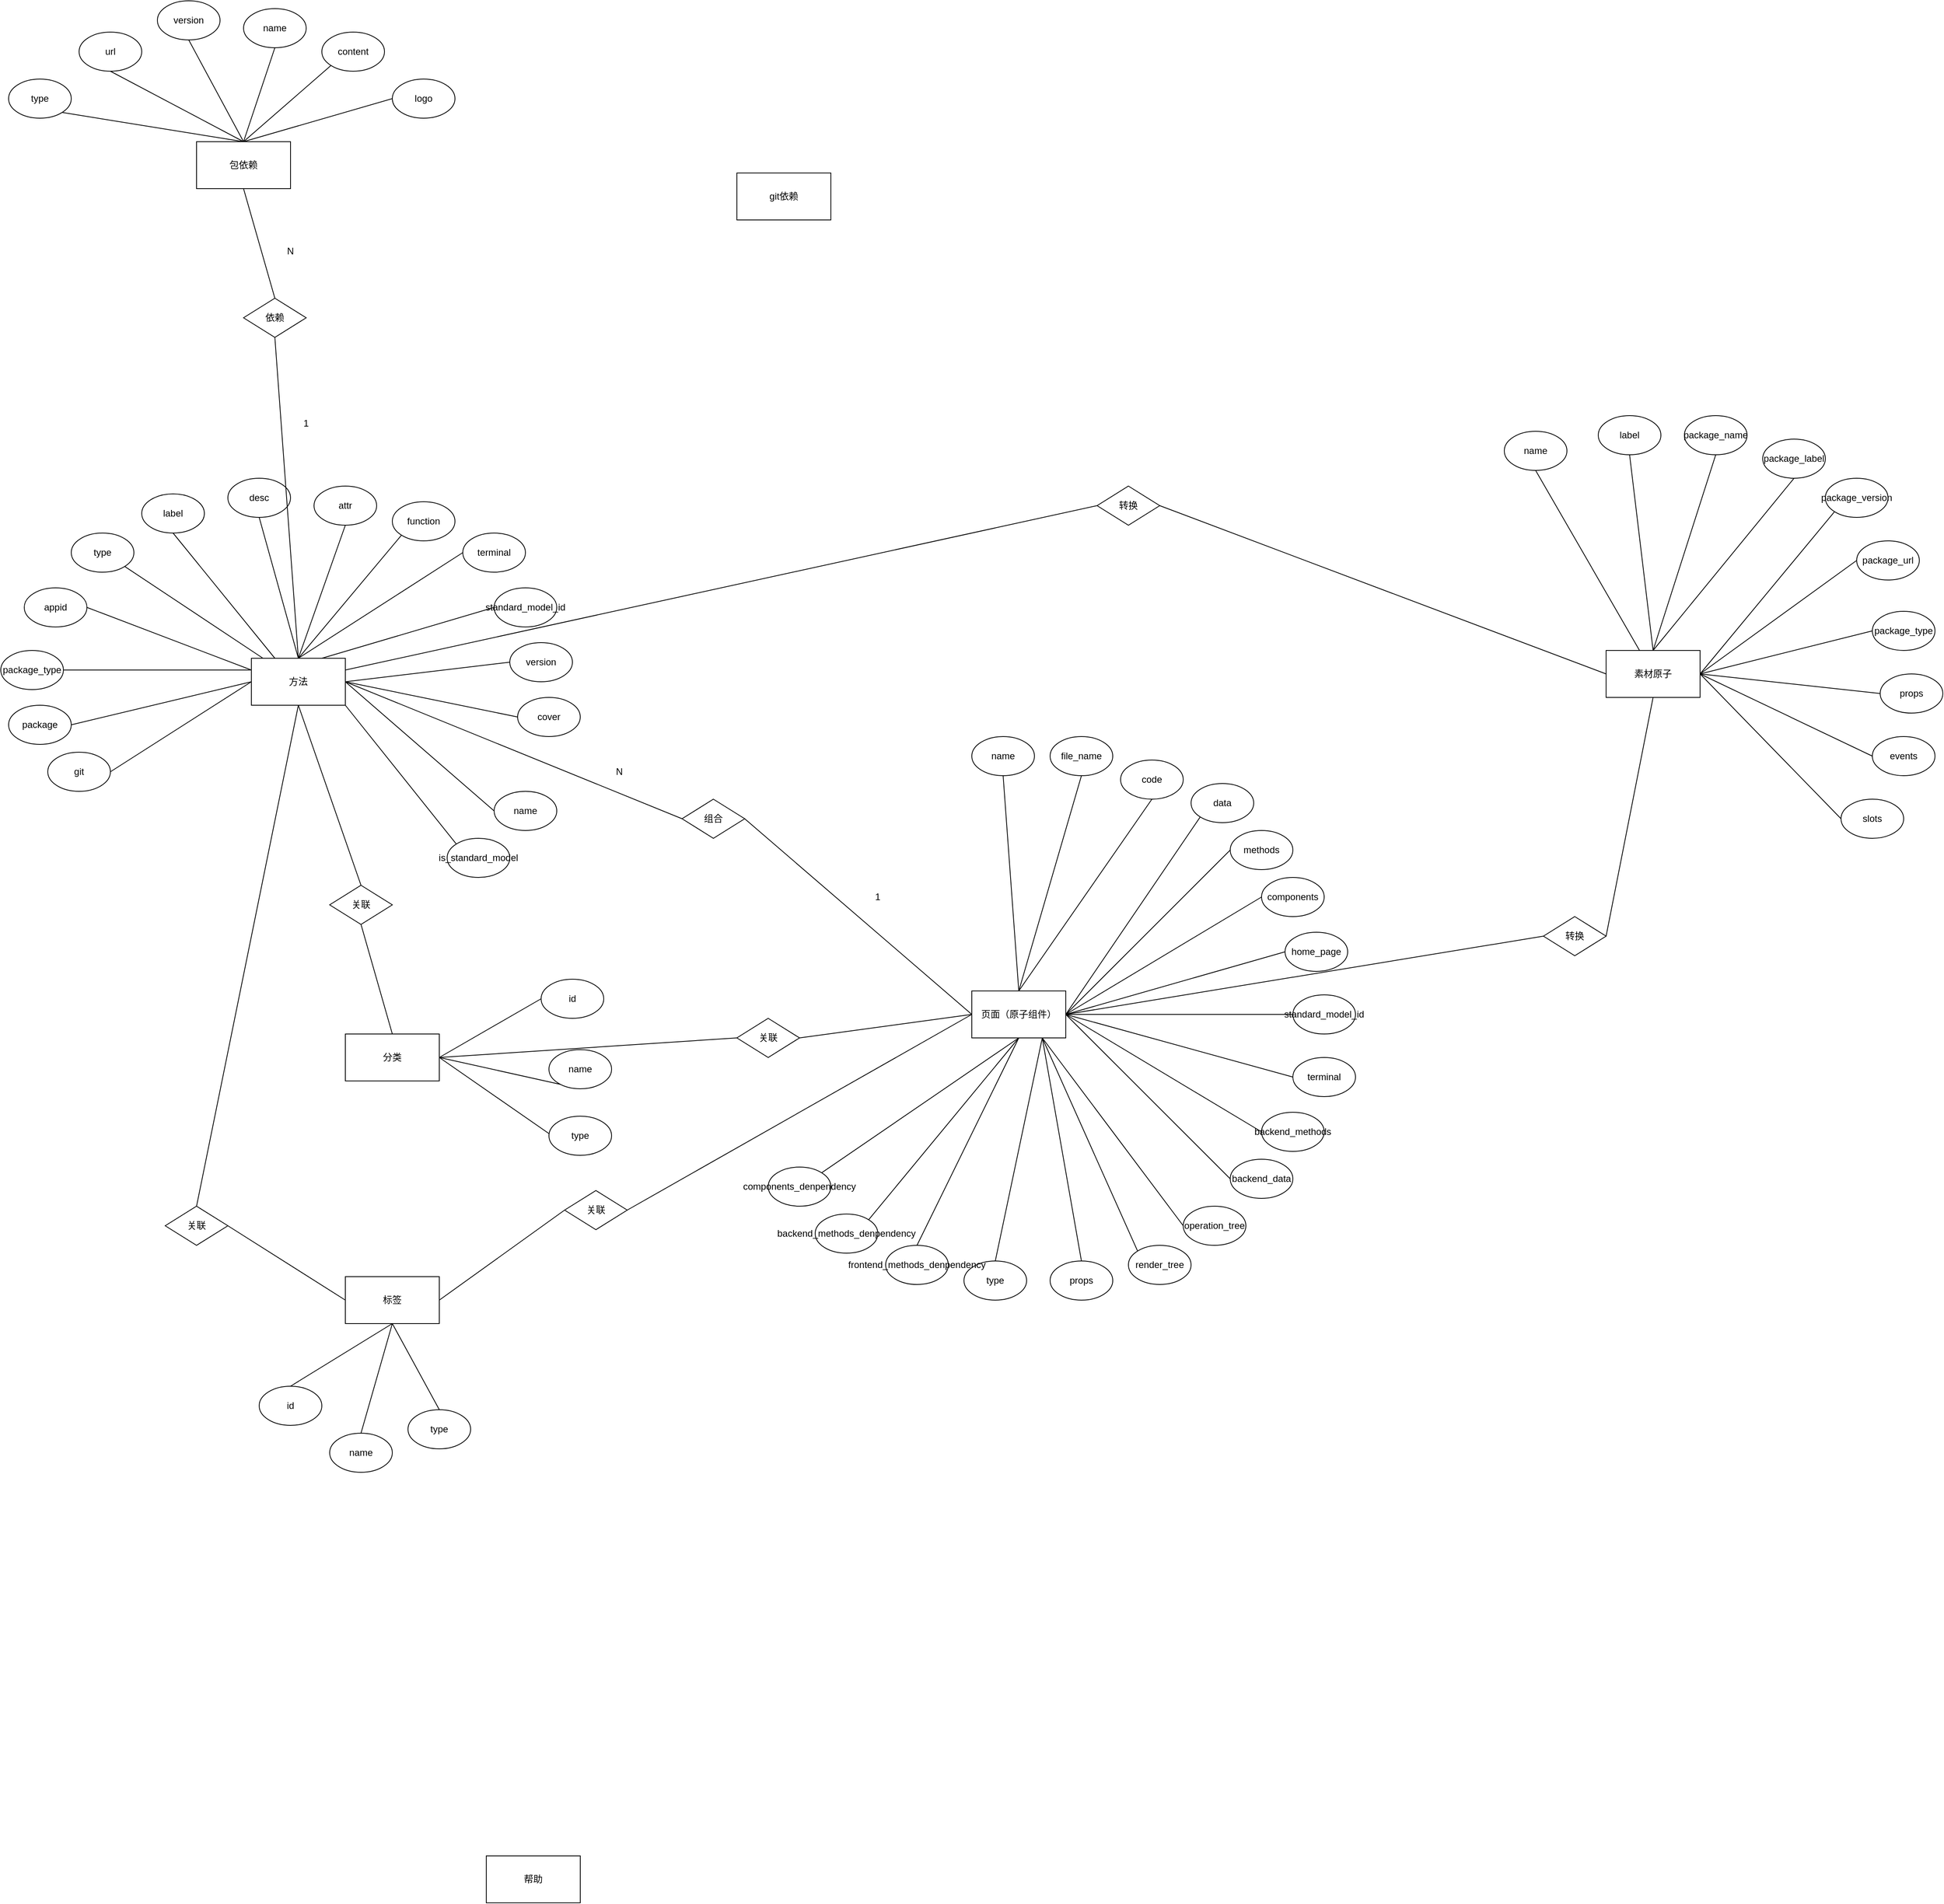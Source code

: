 <mxfile version="12.4.8" type="github">
  <diagram id="Mnyk6CvvXShX2uVMJqTE" name="第 1 页">
    <mxGraphModel dx="1553" dy="967" grid="1" gridSize="10" guides="1" tooltips="1" connect="1" arrows="1" fold="1" page="1" pageScale="1" pageWidth="3300" pageHeight="4681" math="0" shadow="0">
      <root>
        <mxCell id="0"/>
        <mxCell id="1" parent="0"/>
        <mxCell id="EX6ezobn9KPzWSMHNBtL-70" style="edgeStyle=none;rounded=0;orthogonalLoop=1;jettySize=auto;html=1;exitX=0.5;exitY=1;exitDx=0;exitDy=0;entryX=0.5;entryY=0;entryDx=0;entryDy=0;endArrow=none;endFill=0;" parent="1" source="EX6ezobn9KPzWSMHNBtL-2" target="EX6ezobn9KPzWSMHNBtL-46" edge="1">
          <mxGeometry relative="1" as="geometry"/>
        </mxCell>
        <mxCell id="EX6ezobn9KPzWSMHNBtL-103" style="edgeStyle=none;rounded=0;orthogonalLoop=1;jettySize=auto;html=1;exitX=1;exitY=0.5;exitDx=0;exitDy=0;entryX=0;entryY=0.5;entryDx=0;entryDy=0;endArrow=none;endFill=0;" parent="1" source="EX6ezobn9KPzWSMHNBtL-2" target="EX6ezobn9KPzWSMHNBtL-102" edge="1">
          <mxGeometry relative="1" as="geometry"/>
        </mxCell>
        <mxCell id="EX6ezobn9KPzWSMHNBtL-116" style="edgeStyle=none;rounded=0;orthogonalLoop=1;jettySize=auto;html=1;exitX=1;exitY=1;exitDx=0;exitDy=0;entryX=0;entryY=0;entryDx=0;entryDy=0;endArrow=none;endFill=0;" parent="1" source="EX6ezobn9KPzWSMHNBtL-2" target="EX6ezobn9KPzWSMHNBtL-115" edge="1">
          <mxGeometry relative="1" as="geometry"/>
        </mxCell>
        <mxCell id="EX6ezobn9KPzWSMHNBtL-2" value="方法" style="rounded=0;whiteSpace=wrap;html=1;" parent="1" vertex="1">
          <mxGeometry x="740" y="1270" width="120" height="60" as="geometry"/>
        </mxCell>
        <mxCell id="EX6ezobn9KPzWSMHNBtL-27" style="edgeStyle=none;rounded=0;orthogonalLoop=1;jettySize=auto;html=1;exitX=1;exitY=0.5;exitDx=0;exitDy=0;entryX=0;entryY=0.25;entryDx=0;entryDy=0;endArrow=none;endFill=0;" parent="1" source="EX6ezobn9KPzWSMHNBtL-3" target="EX6ezobn9KPzWSMHNBtL-2" edge="1">
          <mxGeometry relative="1" as="geometry"/>
        </mxCell>
        <mxCell id="EX6ezobn9KPzWSMHNBtL-3" value="appid" style="ellipse;whiteSpace=wrap;html=1;" parent="1" vertex="1">
          <mxGeometry x="450" y="1180" width="80" height="50" as="geometry"/>
        </mxCell>
        <mxCell id="EX6ezobn9KPzWSMHNBtL-20" style="rounded=0;orthogonalLoop=1;jettySize=auto;html=1;exitX=1;exitY=1;exitDx=0;exitDy=0;endArrow=none;endFill=0;" parent="1" source="EX6ezobn9KPzWSMHNBtL-4" target="EX6ezobn9KPzWSMHNBtL-2" edge="1">
          <mxGeometry relative="1" as="geometry"/>
        </mxCell>
        <mxCell id="EX6ezobn9KPzWSMHNBtL-4" value="type" style="ellipse;whiteSpace=wrap;html=1;" parent="1" vertex="1">
          <mxGeometry x="510" y="1110" width="80" height="50" as="geometry"/>
        </mxCell>
        <mxCell id="EX6ezobn9KPzWSMHNBtL-21" style="edgeStyle=none;rounded=0;orthogonalLoop=1;jettySize=auto;html=1;exitX=0.5;exitY=1;exitDx=0;exitDy=0;entryX=0.25;entryY=0;entryDx=0;entryDy=0;endArrow=none;endFill=0;" parent="1" source="EX6ezobn9KPzWSMHNBtL-5" target="EX6ezobn9KPzWSMHNBtL-2" edge="1">
          <mxGeometry relative="1" as="geometry"/>
        </mxCell>
        <mxCell id="EX6ezobn9KPzWSMHNBtL-5" value="label" style="ellipse;whiteSpace=wrap;html=1;" parent="1" vertex="1">
          <mxGeometry x="600" y="1060" width="80" height="50" as="geometry"/>
        </mxCell>
        <mxCell id="EX6ezobn9KPzWSMHNBtL-22" style="edgeStyle=none;rounded=0;orthogonalLoop=1;jettySize=auto;html=1;exitX=0.5;exitY=1;exitDx=0;exitDy=0;entryX=0.5;entryY=0;entryDx=0;entryDy=0;endArrow=none;endFill=0;" parent="1" source="EX6ezobn9KPzWSMHNBtL-9" target="EX6ezobn9KPzWSMHNBtL-2" edge="1">
          <mxGeometry relative="1" as="geometry"/>
        </mxCell>
        <mxCell id="EX6ezobn9KPzWSMHNBtL-9" value="desc" style="ellipse;whiteSpace=wrap;html=1;" parent="1" vertex="1">
          <mxGeometry x="710" y="1040" width="80" height="50" as="geometry"/>
        </mxCell>
        <mxCell id="EX6ezobn9KPzWSMHNBtL-23" style="edgeStyle=none;rounded=0;orthogonalLoop=1;jettySize=auto;html=1;exitX=0.5;exitY=1;exitDx=0;exitDy=0;entryX=0.5;entryY=0;entryDx=0;entryDy=0;endArrow=none;endFill=0;" parent="1" source="EX6ezobn9KPzWSMHNBtL-10" target="EX6ezobn9KPzWSMHNBtL-2" edge="1">
          <mxGeometry relative="1" as="geometry"/>
        </mxCell>
        <mxCell id="EX6ezobn9KPzWSMHNBtL-10" value="attr" style="ellipse;whiteSpace=wrap;html=1;" parent="1" vertex="1">
          <mxGeometry x="820" y="1050" width="80" height="50" as="geometry"/>
        </mxCell>
        <mxCell id="EX6ezobn9KPzWSMHNBtL-24" style="edgeStyle=none;rounded=0;orthogonalLoop=1;jettySize=auto;html=1;exitX=0;exitY=1;exitDx=0;exitDy=0;entryX=0.5;entryY=0;entryDx=0;entryDy=0;endArrow=none;endFill=0;" parent="1" source="EX6ezobn9KPzWSMHNBtL-12" target="EX6ezobn9KPzWSMHNBtL-2" edge="1">
          <mxGeometry relative="1" as="geometry"/>
        </mxCell>
        <mxCell id="EX6ezobn9KPzWSMHNBtL-12" value="function" style="ellipse;whiteSpace=wrap;html=1;" parent="1" vertex="1">
          <mxGeometry x="920" y="1070" width="80" height="50" as="geometry"/>
        </mxCell>
        <mxCell id="EX6ezobn9KPzWSMHNBtL-25" style="edgeStyle=none;rounded=0;orthogonalLoop=1;jettySize=auto;html=1;exitX=0;exitY=0.5;exitDx=0;exitDy=0;entryX=0.5;entryY=0;entryDx=0;entryDy=0;endArrow=none;endFill=0;" parent="1" source="EX6ezobn9KPzWSMHNBtL-14" target="EX6ezobn9KPzWSMHNBtL-2" edge="1">
          <mxGeometry relative="1" as="geometry"/>
        </mxCell>
        <mxCell id="EX6ezobn9KPzWSMHNBtL-14" value="terminal" style="ellipse;whiteSpace=wrap;html=1;" parent="1" vertex="1">
          <mxGeometry x="1010" y="1110" width="80" height="50" as="geometry"/>
        </mxCell>
        <mxCell id="EX6ezobn9KPzWSMHNBtL-26" style="edgeStyle=none;rounded=0;orthogonalLoop=1;jettySize=auto;html=1;exitX=0;exitY=0.5;exitDx=0;exitDy=0;entryX=0.75;entryY=0;entryDx=0;entryDy=0;endArrow=none;endFill=0;" parent="1" source="EX6ezobn9KPzWSMHNBtL-15" target="EX6ezobn9KPzWSMHNBtL-2" edge="1">
          <mxGeometry relative="1" as="geometry"/>
        </mxCell>
        <mxCell id="EX6ezobn9KPzWSMHNBtL-15" value="&lt;div&gt;standard_model_id&lt;/div&gt;" style="ellipse;whiteSpace=wrap;html=1;" parent="1" vertex="1">
          <mxGeometry x="1050" y="1180" width="80" height="50" as="geometry"/>
        </mxCell>
        <mxCell id="EX6ezobn9KPzWSMHNBtL-28" style="edgeStyle=none;rounded=0;orthogonalLoop=1;jettySize=auto;html=1;exitX=1;exitY=0.5;exitDx=0;exitDy=0;entryX=0;entryY=0.25;entryDx=0;entryDy=0;endArrow=none;endFill=0;" parent="1" source="EX6ezobn9KPzWSMHNBtL-16" target="EX6ezobn9KPzWSMHNBtL-2" edge="1">
          <mxGeometry relative="1" as="geometry"/>
        </mxCell>
        <mxCell id="EX6ezobn9KPzWSMHNBtL-16" value="package_type" style="ellipse;whiteSpace=wrap;html=1;" parent="1" vertex="1">
          <mxGeometry x="420" y="1260" width="80" height="50" as="geometry"/>
        </mxCell>
        <mxCell id="EX6ezobn9KPzWSMHNBtL-29" style="edgeStyle=none;rounded=0;orthogonalLoop=1;jettySize=auto;html=1;exitX=1;exitY=0.5;exitDx=0;exitDy=0;entryX=0;entryY=0.5;entryDx=0;entryDy=0;endArrow=none;endFill=0;" parent="1" source="EX6ezobn9KPzWSMHNBtL-17" target="EX6ezobn9KPzWSMHNBtL-2" edge="1">
          <mxGeometry relative="1" as="geometry"/>
        </mxCell>
        <mxCell id="EX6ezobn9KPzWSMHNBtL-17" value="package" style="ellipse;whiteSpace=wrap;html=1;" parent="1" vertex="1">
          <mxGeometry x="430" y="1330" width="80" height="50" as="geometry"/>
        </mxCell>
        <mxCell id="EX6ezobn9KPzWSMHNBtL-30" style="edgeStyle=none;rounded=0;orthogonalLoop=1;jettySize=auto;html=1;exitX=1;exitY=0.5;exitDx=0;exitDy=0;entryX=0;entryY=0.5;entryDx=0;entryDy=0;endArrow=none;endFill=0;" parent="1" source="EX6ezobn9KPzWSMHNBtL-18" target="EX6ezobn9KPzWSMHNBtL-2" edge="1">
          <mxGeometry relative="1" as="geometry"/>
        </mxCell>
        <mxCell id="EX6ezobn9KPzWSMHNBtL-18" value="git" style="ellipse;whiteSpace=wrap;html=1;" parent="1" vertex="1">
          <mxGeometry x="480" y="1390" width="80" height="50" as="geometry"/>
        </mxCell>
        <mxCell id="EX6ezobn9KPzWSMHNBtL-36" style="edgeStyle=none;rounded=0;orthogonalLoop=1;jettySize=auto;html=1;exitX=0;exitY=0.5;exitDx=0;exitDy=0;entryX=1;entryY=0.5;entryDx=0;entryDy=0;endArrow=none;endFill=0;" parent="1" source="EX6ezobn9KPzWSMHNBtL-32" target="EX6ezobn9KPzWSMHNBtL-2" edge="1">
          <mxGeometry relative="1" as="geometry"/>
        </mxCell>
        <mxCell id="EX6ezobn9KPzWSMHNBtL-32" value="&lt;div&gt;version&lt;/div&gt;" style="ellipse;whiteSpace=wrap;html=1;" parent="1" vertex="1">
          <mxGeometry x="1070" y="1250" width="80" height="50" as="geometry"/>
        </mxCell>
        <mxCell id="EX6ezobn9KPzWSMHNBtL-37" style="edgeStyle=none;rounded=0;orthogonalLoop=1;jettySize=auto;html=1;exitX=0;exitY=0.5;exitDx=0;exitDy=0;entryX=1;entryY=0.5;entryDx=0;entryDy=0;endArrow=none;endFill=0;" parent="1" source="EX6ezobn9KPzWSMHNBtL-33" target="EX6ezobn9KPzWSMHNBtL-2" edge="1">
          <mxGeometry relative="1" as="geometry"/>
        </mxCell>
        <mxCell id="EX6ezobn9KPzWSMHNBtL-33" value="&lt;div&gt;cover&lt;/div&gt;" style="ellipse;whiteSpace=wrap;html=1;" parent="1" vertex="1">
          <mxGeometry x="1080" y="1320" width="80" height="50" as="geometry"/>
        </mxCell>
        <mxCell id="EX6ezobn9KPzWSMHNBtL-38" style="edgeStyle=none;rounded=0;orthogonalLoop=1;jettySize=auto;html=1;exitX=0;exitY=0.5;exitDx=0;exitDy=0;entryX=1;entryY=0.5;entryDx=0;entryDy=0;endArrow=none;endFill=0;" parent="1" source="EX6ezobn9KPzWSMHNBtL-35" target="EX6ezobn9KPzWSMHNBtL-2" edge="1">
          <mxGeometry relative="1" as="geometry"/>
        </mxCell>
        <mxCell id="EX6ezobn9KPzWSMHNBtL-35" value="&lt;div&gt;name&lt;/div&gt;" style="ellipse;whiteSpace=wrap;html=1;" parent="1" vertex="1">
          <mxGeometry x="1050" y="1440" width="80" height="50" as="geometry"/>
        </mxCell>
        <mxCell id="EX6ezobn9KPzWSMHNBtL-39" value="分类" style="rounded=0;whiteSpace=wrap;html=1;" parent="1" vertex="1">
          <mxGeometry x="860" y="1750" width="120" height="60" as="geometry"/>
        </mxCell>
        <mxCell id="EX6ezobn9KPzWSMHNBtL-40" value="标签" style="rounded=0;whiteSpace=wrap;html=1;" parent="1" vertex="1">
          <mxGeometry x="860" y="2060" width="120" height="60" as="geometry"/>
        </mxCell>
        <mxCell id="EX6ezobn9KPzWSMHNBtL-43" style="edgeStyle=none;rounded=0;orthogonalLoop=1;jettySize=auto;html=1;exitX=0.5;exitY=1;exitDx=0;exitDy=0;entryX=1;entryY=0.5;entryDx=0;entryDy=0;endArrow=none;endFill=0;" parent="1" source="EX6ezobn9KPzWSMHNBtL-41" target="EX6ezobn9KPzWSMHNBtL-39" edge="1">
          <mxGeometry relative="1" as="geometry"/>
        </mxCell>
        <mxCell id="EX6ezobn9KPzWSMHNBtL-41" value="&lt;div&gt;name&lt;/div&gt;" style="ellipse;whiteSpace=wrap;html=1;" parent="1" vertex="1">
          <mxGeometry x="1120" y="1770" width="80" height="50" as="geometry"/>
        </mxCell>
        <mxCell id="EX6ezobn9KPzWSMHNBtL-45" style="edgeStyle=none;rounded=0;orthogonalLoop=1;jettySize=auto;html=1;exitX=0;exitY=0.5;exitDx=0;exitDy=0;entryX=1;entryY=0.5;entryDx=0;entryDy=0;endArrow=none;endFill=0;" parent="1" source="EX6ezobn9KPzWSMHNBtL-44" target="EX6ezobn9KPzWSMHNBtL-39" edge="1">
          <mxGeometry relative="1" as="geometry"/>
        </mxCell>
        <mxCell id="EX6ezobn9KPzWSMHNBtL-44" value="&lt;div&gt;id&lt;/div&gt;" style="ellipse;whiteSpace=wrap;html=1;" parent="1" vertex="1">
          <mxGeometry x="1110" y="1680" width="80" height="50" as="geometry"/>
        </mxCell>
        <mxCell id="EX6ezobn9KPzWSMHNBtL-71" style="edgeStyle=none;rounded=0;orthogonalLoop=1;jettySize=auto;html=1;exitX=0.5;exitY=1;exitDx=0;exitDy=0;entryX=0.5;entryY=0;entryDx=0;entryDy=0;endArrow=none;endFill=0;" parent="1" source="EX6ezobn9KPzWSMHNBtL-46" target="EX6ezobn9KPzWSMHNBtL-39" edge="1">
          <mxGeometry relative="1" as="geometry"/>
        </mxCell>
        <mxCell id="EX6ezobn9KPzWSMHNBtL-46" value="关联" style="rhombus;whiteSpace=wrap;html=1;" parent="1" vertex="1">
          <mxGeometry x="840" y="1560" width="80" height="50" as="geometry"/>
        </mxCell>
        <mxCell id="EX6ezobn9KPzWSMHNBtL-52" style="edgeStyle=none;rounded=0;orthogonalLoop=1;jettySize=auto;html=1;exitX=0.5;exitY=0;exitDx=0;exitDy=0;entryX=0.5;entryY=1;entryDx=0;entryDy=0;endArrow=none;endFill=0;" parent="1" source="EX6ezobn9KPzWSMHNBtL-49" target="EX6ezobn9KPzWSMHNBtL-40" edge="1">
          <mxGeometry relative="1" as="geometry"/>
        </mxCell>
        <mxCell id="EX6ezobn9KPzWSMHNBtL-49" value="&lt;div&gt;name&lt;/div&gt;" style="ellipse;whiteSpace=wrap;html=1;" parent="1" vertex="1">
          <mxGeometry x="840" y="2260" width="80" height="50" as="geometry"/>
        </mxCell>
        <mxCell id="EX6ezobn9KPzWSMHNBtL-51" style="edgeStyle=none;rounded=0;orthogonalLoop=1;jettySize=auto;html=1;exitX=0.5;exitY=0;exitDx=0;exitDy=0;entryX=0.5;entryY=1;entryDx=0;entryDy=0;endArrow=none;endFill=0;" parent="1" source="EX6ezobn9KPzWSMHNBtL-50" target="EX6ezobn9KPzWSMHNBtL-40" edge="1">
          <mxGeometry relative="1" as="geometry"/>
        </mxCell>
        <mxCell id="EX6ezobn9KPzWSMHNBtL-50" value="&lt;div&gt;id&lt;/div&gt;" style="ellipse;whiteSpace=wrap;html=1;" parent="1" vertex="1">
          <mxGeometry x="750" y="2200" width="80" height="50" as="geometry"/>
        </mxCell>
        <mxCell id="EX6ezobn9KPzWSMHNBtL-58" value="关联" style="rhombus;whiteSpace=wrap;html=1;" parent="1" vertex="1">
          <mxGeometry x="630" y="1970" width="80" height="50" as="geometry"/>
        </mxCell>
        <mxCell id="EX6ezobn9KPzWSMHNBtL-62" style="edgeStyle=none;rounded=0;orthogonalLoop=1;jettySize=auto;html=1;exitX=0.5;exitY=1;exitDx=0;exitDy=0;entryX=0.5;entryY=0;entryDx=0;entryDy=0;endArrow=none;endFill=0;" parent="1" source="EX6ezobn9KPzWSMHNBtL-2" target="EX6ezobn9KPzWSMHNBtL-58" edge="1">
          <mxGeometry relative="1" as="geometry">
            <mxPoint x="860" y="1300" as="sourcePoint"/>
            <mxPoint x="520" y="1640.0" as="targetPoint"/>
          </mxGeometry>
        </mxCell>
        <mxCell id="EX6ezobn9KPzWSMHNBtL-64" style="edgeStyle=none;rounded=0;orthogonalLoop=1;jettySize=auto;html=1;exitX=1;exitY=0.5;exitDx=0;exitDy=0;entryX=0;entryY=0.5;entryDx=0;entryDy=0;endArrow=none;endFill=0;" parent="1" source="EX6ezobn9KPzWSMHNBtL-58" target="EX6ezobn9KPzWSMHNBtL-40" edge="1">
          <mxGeometry relative="1" as="geometry">
            <mxPoint x="710" y="1995" as="sourcePoint"/>
            <mxPoint x="750" y="2040" as="targetPoint"/>
          </mxGeometry>
        </mxCell>
        <mxCell id="EX6ezobn9KPzWSMHNBtL-66" style="edgeStyle=none;rounded=0;orthogonalLoop=1;jettySize=auto;html=1;exitX=0.5;exitY=1;exitDx=0;exitDy=0;entryX=1;entryY=0.5;entryDx=0;entryDy=0;endArrow=none;endFill=0;" parent="1" source="EX6ezobn9KPzWSMHNBtL-65" target="EX6ezobn9KPzWSMHNBtL-39" edge="1">
          <mxGeometry relative="1" as="geometry"/>
        </mxCell>
        <mxCell id="EX6ezobn9KPzWSMHNBtL-65" value="&lt;div&gt;type&lt;/div&gt;" style="ellipse;whiteSpace=wrap;html=1;" parent="1" vertex="1">
          <mxGeometry x="1120" y="1855" width="80" height="50" as="geometry"/>
        </mxCell>
        <mxCell id="EX6ezobn9KPzWSMHNBtL-68" style="edgeStyle=none;rounded=0;orthogonalLoop=1;jettySize=auto;html=1;exitX=0.5;exitY=0;exitDx=0;exitDy=0;entryX=0.5;entryY=1;entryDx=0;entryDy=0;endArrow=none;endFill=0;" parent="1" source="EX6ezobn9KPzWSMHNBtL-67" target="EX6ezobn9KPzWSMHNBtL-40" edge="1">
          <mxGeometry relative="1" as="geometry"/>
        </mxCell>
        <mxCell id="EX6ezobn9KPzWSMHNBtL-67" value="&lt;div&gt;type&lt;/div&gt;" style="ellipse;whiteSpace=wrap;html=1;" parent="1" vertex="1">
          <mxGeometry x="940" y="2230" width="80" height="50" as="geometry"/>
        </mxCell>
        <mxCell id="EX6ezobn9KPzWSMHNBtL-112" style="edgeStyle=none;rounded=0;orthogonalLoop=1;jettySize=auto;html=1;exitX=0.5;exitY=1;exitDx=0;exitDy=0;entryX=0.5;entryY=0;entryDx=0;entryDy=0;endArrow=none;endFill=0;" parent="1" source="EX6ezobn9KPzWSMHNBtL-69" target="EX6ezobn9KPzWSMHNBtL-109" edge="1">
          <mxGeometry relative="1" as="geometry"/>
        </mxCell>
        <mxCell id="EX6ezobn9KPzWSMHNBtL-69" value="页面（原子组件）" style="rounded=0;whiteSpace=wrap;html=1;" parent="1" vertex="1">
          <mxGeometry x="1660" y="1695" width="120" height="60" as="geometry"/>
        </mxCell>
        <mxCell id="EX6ezobn9KPzWSMHNBtL-101" style="edgeStyle=none;rounded=0;orthogonalLoop=1;jettySize=auto;html=1;exitX=0.5;exitY=0;exitDx=0;exitDy=0;entryX=0.75;entryY=1;entryDx=0;entryDy=0;endArrow=none;endFill=0;" parent="1" source="EX6ezobn9KPzWSMHNBtL-72" target="EX6ezobn9KPzWSMHNBtL-69" edge="1">
          <mxGeometry relative="1" as="geometry"/>
        </mxCell>
        <mxCell id="EX6ezobn9KPzWSMHNBtL-72" value="type" style="ellipse;whiteSpace=wrap;html=1;" parent="1" vertex="1">
          <mxGeometry x="1650" y="2040" width="80" height="50" as="geometry"/>
        </mxCell>
        <mxCell id="EX6ezobn9KPzWSMHNBtL-87" style="edgeStyle=none;rounded=0;orthogonalLoop=1;jettySize=auto;html=1;exitX=0.5;exitY=1;exitDx=0;exitDy=0;entryX=0.5;entryY=0;entryDx=0;entryDy=0;endArrow=none;endFill=0;" parent="1" source="EX6ezobn9KPzWSMHNBtL-73" target="EX6ezobn9KPzWSMHNBtL-69" edge="1">
          <mxGeometry relative="1" as="geometry"/>
        </mxCell>
        <mxCell id="EX6ezobn9KPzWSMHNBtL-73" value="name" style="ellipse;whiteSpace=wrap;html=1;" parent="1" vertex="1">
          <mxGeometry x="1660" y="1370" width="80" height="50" as="geometry"/>
        </mxCell>
        <mxCell id="EX6ezobn9KPzWSMHNBtL-88" style="edgeStyle=none;rounded=0;orthogonalLoop=1;jettySize=auto;html=1;exitX=0.5;exitY=1;exitDx=0;exitDy=0;entryX=0.5;entryY=0;entryDx=0;entryDy=0;endArrow=none;endFill=0;" parent="1" source="EX6ezobn9KPzWSMHNBtL-74" target="EX6ezobn9KPzWSMHNBtL-69" edge="1">
          <mxGeometry relative="1" as="geometry"/>
        </mxCell>
        <mxCell id="EX6ezobn9KPzWSMHNBtL-74" value="file_name" style="ellipse;whiteSpace=wrap;html=1;" parent="1" vertex="1">
          <mxGeometry x="1760" y="1370" width="80" height="50" as="geometry"/>
        </mxCell>
        <mxCell id="EX6ezobn9KPzWSMHNBtL-89" style="edgeStyle=none;rounded=0;orthogonalLoop=1;jettySize=auto;html=1;exitX=0.5;exitY=1;exitDx=0;exitDy=0;entryX=0.5;entryY=0;entryDx=0;entryDy=0;endArrow=none;endFill=0;" parent="1" source="EX6ezobn9KPzWSMHNBtL-75" target="EX6ezobn9KPzWSMHNBtL-69" edge="1">
          <mxGeometry relative="1" as="geometry"/>
        </mxCell>
        <mxCell id="EX6ezobn9KPzWSMHNBtL-75" value="code" style="ellipse;whiteSpace=wrap;html=1;" parent="1" vertex="1">
          <mxGeometry x="1850" y="1400" width="80" height="50" as="geometry"/>
        </mxCell>
        <mxCell id="EX6ezobn9KPzWSMHNBtL-90" style="edgeStyle=none;rounded=0;orthogonalLoop=1;jettySize=auto;html=1;exitX=0;exitY=1;exitDx=0;exitDy=0;entryX=1;entryY=0.5;entryDx=0;entryDy=0;endArrow=none;endFill=0;" parent="1" source="EX6ezobn9KPzWSMHNBtL-76" target="EX6ezobn9KPzWSMHNBtL-69" edge="1">
          <mxGeometry relative="1" as="geometry"/>
        </mxCell>
        <mxCell id="EX6ezobn9KPzWSMHNBtL-76" value="data" style="ellipse;whiteSpace=wrap;html=1;" parent="1" vertex="1">
          <mxGeometry x="1940" y="1430" width="80" height="50" as="geometry"/>
        </mxCell>
        <mxCell id="EX6ezobn9KPzWSMHNBtL-91" style="edgeStyle=none;rounded=0;orthogonalLoop=1;jettySize=auto;html=1;exitX=0;exitY=0.5;exitDx=0;exitDy=0;entryX=1;entryY=0.5;entryDx=0;entryDy=0;endArrow=none;endFill=0;" parent="1" source="EX6ezobn9KPzWSMHNBtL-77" target="EX6ezobn9KPzWSMHNBtL-69" edge="1">
          <mxGeometry relative="1" as="geometry"/>
        </mxCell>
        <mxCell id="EX6ezobn9KPzWSMHNBtL-77" value="methods" style="ellipse;whiteSpace=wrap;html=1;" parent="1" vertex="1">
          <mxGeometry x="1990" y="1490" width="80" height="50" as="geometry"/>
        </mxCell>
        <mxCell id="EX6ezobn9KPzWSMHNBtL-92" style="edgeStyle=none;rounded=0;orthogonalLoop=1;jettySize=auto;html=1;exitX=0;exitY=0.5;exitDx=0;exitDy=0;entryX=1;entryY=0.5;entryDx=0;entryDy=0;endArrow=none;endFill=0;" parent="1" source="EX6ezobn9KPzWSMHNBtL-78" target="EX6ezobn9KPzWSMHNBtL-69" edge="1">
          <mxGeometry relative="1" as="geometry"/>
        </mxCell>
        <mxCell id="EX6ezobn9KPzWSMHNBtL-78" value="components" style="ellipse;whiteSpace=wrap;html=1;" parent="1" vertex="1">
          <mxGeometry x="2030" y="1550" width="80" height="50" as="geometry"/>
        </mxCell>
        <mxCell id="EX6ezobn9KPzWSMHNBtL-93" style="edgeStyle=none;rounded=0;orthogonalLoop=1;jettySize=auto;html=1;exitX=0;exitY=0.5;exitDx=0;exitDy=0;entryX=1;entryY=0.5;entryDx=0;entryDy=0;endArrow=none;endFill=0;" parent="1" source="EX6ezobn9KPzWSMHNBtL-79" target="EX6ezobn9KPzWSMHNBtL-69" edge="1">
          <mxGeometry relative="1" as="geometry"/>
        </mxCell>
        <mxCell id="EX6ezobn9KPzWSMHNBtL-79" value="home_page" style="ellipse;whiteSpace=wrap;html=1;" parent="1" vertex="1">
          <mxGeometry x="2060" y="1620" width="80" height="50" as="geometry"/>
        </mxCell>
        <mxCell id="EX6ezobn9KPzWSMHNBtL-94" style="edgeStyle=none;rounded=0;orthogonalLoop=1;jettySize=auto;html=1;exitX=0;exitY=0.5;exitDx=0;exitDy=0;entryX=1;entryY=0.5;entryDx=0;entryDy=0;endArrow=none;endFill=0;" parent="1" source="EX6ezobn9KPzWSMHNBtL-80" target="EX6ezobn9KPzWSMHNBtL-69" edge="1">
          <mxGeometry relative="1" as="geometry"/>
        </mxCell>
        <mxCell id="EX6ezobn9KPzWSMHNBtL-80" value="standard_model_id" style="ellipse;whiteSpace=wrap;html=1;" parent="1" vertex="1">
          <mxGeometry x="2070" y="1700" width="80" height="50" as="geometry"/>
        </mxCell>
        <mxCell id="EX6ezobn9KPzWSMHNBtL-95" style="edgeStyle=none;rounded=0;orthogonalLoop=1;jettySize=auto;html=1;exitX=0;exitY=0.5;exitDx=0;exitDy=0;entryX=1;entryY=0.5;entryDx=0;entryDy=0;endArrow=none;endFill=0;" parent="1" source="EX6ezobn9KPzWSMHNBtL-81" target="EX6ezobn9KPzWSMHNBtL-69" edge="1">
          <mxGeometry relative="1" as="geometry"/>
        </mxCell>
        <mxCell id="EX6ezobn9KPzWSMHNBtL-81" value="terminal" style="ellipse;whiteSpace=wrap;html=1;" parent="1" vertex="1">
          <mxGeometry x="2070" y="1780" width="80" height="50" as="geometry"/>
        </mxCell>
        <mxCell id="EX6ezobn9KPzWSMHNBtL-96" style="edgeStyle=none;rounded=0;orthogonalLoop=1;jettySize=auto;html=1;exitX=0;exitY=0.5;exitDx=0;exitDy=0;entryX=1;entryY=0.5;entryDx=0;entryDy=0;endArrow=none;endFill=0;" parent="1" source="EX6ezobn9KPzWSMHNBtL-82" target="EX6ezobn9KPzWSMHNBtL-69" edge="1">
          <mxGeometry relative="1" as="geometry"/>
        </mxCell>
        <mxCell id="EX6ezobn9KPzWSMHNBtL-82" value="backend_methods" style="ellipse;whiteSpace=wrap;html=1;" parent="1" vertex="1">
          <mxGeometry x="2030" y="1850" width="80" height="50" as="geometry"/>
        </mxCell>
        <mxCell id="EX6ezobn9KPzWSMHNBtL-97" style="edgeStyle=none;rounded=0;orthogonalLoop=1;jettySize=auto;html=1;exitX=0;exitY=0.5;exitDx=0;exitDy=0;entryX=1;entryY=0.5;entryDx=0;entryDy=0;endArrow=none;endFill=0;" parent="1" source="EX6ezobn9KPzWSMHNBtL-83" target="EX6ezobn9KPzWSMHNBtL-69" edge="1">
          <mxGeometry relative="1" as="geometry"/>
        </mxCell>
        <mxCell id="EX6ezobn9KPzWSMHNBtL-83" value="backend_data" style="ellipse;whiteSpace=wrap;html=1;" parent="1" vertex="1">
          <mxGeometry x="1990" y="1910" width="80" height="50" as="geometry"/>
        </mxCell>
        <mxCell id="EX6ezobn9KPzWSMHNBtL-98" style="edgeStyle=none;rounded=0;orthogonalLoop=1;jettySize=auto;html=1;exitX=0;exitY=0.5;exitDx=0;exitDy=0;entryX=0.75;entryY=1;entryDx=0;entryDy=0;endArrow=none;endFill=0;" parent="1" source="EX6ezobn9KPzWSMHNBtL-84" target="EX6ezobn9KPzWSMHNBtL-69" edge="1">
          <mxGeometry relative="1" as="geometry"/>
        </mxCell>
        <mxCell id="EX6ezobn9KPzWSMHNBtL-84" value="operation_tree" style="ellipse;whiteSpace=wrap;html=1;" parent="1" vertex="1">
          <mxGeometry x="1930" y="1970" width="80" height="50" as="geometry"/>
        </mxCell>
        <mxCell id="EX6ezobn9KPzWSMHNBtL-99" style="edgeStyle=none;rounded=0;orthogonalLoop=1;jettySize=auto;html=1;exitX=0;exitY=0;exitDx=0;exitDy=0;entryX=0.75;entryY=1;entryDx=0;entryDy=0;endArrow=none;endFill=0;" parent="1" source="EX6ezobn9KPzWSMHNBtL-85" target="EX6ezobn9KPzWSMHNBtL-69" edge="1">
          <mxGeometry relative="1" as="geometry"/>
        </mxCell>
        <mxCell id="EX6ezobn9KPzWSMHNBtL-85" value="render_tree" style="ellipse;whiteSpace=wrap;html=1;" parent="1" vertex="1">
          <mxGeometry x="1860" y="2020" width="80" height="50" as="geometry"/>
        </mxCell>
        <mxCell id="EX6ezobn9KPzWSMHNBtL-100" style="edgeStyle=none;rounded=0;orthogonalLoop=1;jettySize=auto;html=1;exitX=0.5;exitY=0;exitDx=0;exitDy=0;entryX=0.75;entryY=1;entryDx=0;entryDy=0;endArrow=none;endFill=0;" parent="1" source="EX6ezobn9KPzWSMHNBtL-86" target="EX6ezobn9KPzWSMHNBtL-69" edge="1">
          <mxGeometry relative="1" as="geometry"/>
        </mxCell>
        <mxCell id="EX6ezobn9KPzWSMHNBtL-86" value="props" style="ellipse;whiteSpace=wrap;html=1;" parent="1" vertex="1">
          <mxGeometry x="1760" y="2040" width="80" height="50" as="geometry"/>
        </mxCell>
        <mxCell id="EX6ezobn9KPzWSMHNBtL-104" style="edgeStyle=none;rounded=0;orthogonalLoop=1;jettySize=auto;html=1;exitX=1;exitY=0.5;exitDx=0;exitDy=0;entryX=0;entryY=0.5;entryDx=0;entryDy=0;endArrow=none;endFill=0;" parent="1" source="EX6ezobn9KPzWSMHNBtL-102" target="EX6ezobn9KPzWSMHNBtL-69" edge="1">
          <mxGeometry relative="1" as="geometry"/>
        </mxCell>
        <mxCell id="EX6ezobn9KPzWSMHNBtL-102" value="组合" style="rhombus;whiteSpace=wrap;html=1;" parent="1" vertex="1">
          <mxGeometry x="1290" y="1450" width="80" height="50" as="geometry"/>
        </mxCell>
        <mxCell id="EX6ezobn9KPzWSMHNBtL-107" value="N" style="text;html=1;strokeColor=none;fillColor=none;align=center;verticalAlign=middle;whiteSpace=wrap;rounded=0;" parent="1" vertex="1">
          <mxGeometry x="1190" y="1405" width="40" height="20" as="geometry"/>
        </mxCell>
        <mxCell id="EX6ezobn9KPzWSMHNBtL-108" value="1" style="text;html=1;strokeColor=none;fillColor=none;align=center;verticalAlign=middle;whiteSpace=wrap;rounded=0;" parent="1" vertex="1">
          <mxGeometry x="1520" y="1565" width="40" height="20" as="geometry"/>
        </mxCell>
        <mxCell id="EX6ezobn9KPzWSMHNBtL-109" value="frontend_methods_denpendency" style="ellipse;whiteSpace=wrap;html=1;" parent="1" vertex="1">
          <mxGeometry x="1550" y="2020" width="80" height="50" as="geometry"/>
        </mxCell>
        <mxCell id="EX6ezobn9KPzWSMHNBtL-113" style="edgeStyle=none;rounded=0;orthogonalLoop=1;jettySize=auto;html=1;exitX=1;exitY=0;exitDx=0;exitDy=0;entryX=0.5;entryY=1;entryDx=0;entryDy=0;endArrow=none;endFill=0;" parent="1" source="EX6ezobn9KPzWSMHNBtL-110" target="EX6ezobn9KPzWSMHNBtL-69" edge="1">
          <mxGeometry relative="1" as="geometry"/>
        </mxCell>
        <mxCell id="EX6ezobn9KPzWSMHNBtL-110" value="backend_methods_denpendency" style="ellipse;whiteSpace=wrap;html=1;" parent="1" vertex="1">
          <mxGeometry x="1460" y="1980" width="80" height="50" as="geometry"/>
        </mxCell>
        <mxCell id="EX6ezobn9KPzWSMHNBtL-114" style="edgeStyle=none;rounded=0;orthogonalLoop=1;jettySize=auto;html=1;exitX=1;exitY=0;exitDx=0;exitDy=0;entryX=0.5;entryY=1;entryDx=0;entryDy=0;endArrow=none;endFill=0;" parent="1" source="EX6ezobn9KPzWSMHNBtL-111" target="EX6ezobn9KPzWSMHNBtL-69" edge="1">
          <mxGeometry relative="1" as="geometry"/>
        </mxCell>
        <mxCell id="EX6ezobn9KPzWSMHNBtL-111" value="components_denpendency" style="ellipse;whiteSpace=wrap;html=1;" parent="1" vertex="1">
          <mxGeometry x="1400" y="1920" width="80" height="50" as="geometry"/>
        </mxCell>
        <mxCell id="EX6ezobn9KPzWSMHNBtL-115" value="&lt;div&gt;is_standard_model&lt;/div&gt;" style="ellipse;whiteSpace=wrap;html=1;" parent="1" vertex="1">
          <mxGeometry x="990" y="1500" width="80" height="50" as="geometry"/>
        </mxCell>
        <mxCell id="50TqOAOnD7bYrucgqCiw-23" style="edgeStyle=none;rounded=0;orthogonalLoop=1;jettySize=auto;html=1;exitX=0;exitY=0.5;exitDx=0;exitDy=0;entryX=1;entryY=0.5;entryDx=0;entryDy=0;endArrow=none;endFill=0;" edge="1" parent="1" source="50TqOAOnD7bYrucgqCiw-1" target="50TqOAOnD7bYrucgqCiw-22">
          <mxGeometry relative="1" as="geometry"/>
        </mxCell>
        <mxCell id="50TqOAOnD7bYrucgqCiw-26" style="edgeStyle=none;rounded=0;orthogonalLoop=1;jettySize=auto;html=1;exitX=0.5;exitY=1;exitDx=0;exitDy=0;entryX=1;entryY=0.5;entryDx=0;entryDy=0;endArrow=none;endFill=0;" edge="1" parent="1" source="50TqOAOnD7bYrucgqCiw-1" target="50TqOAOnD7bYrucgqCiw-25">
          <mxGeometry relative="1" as="geometry"/>
        </mxCell>
        <mxCell id="50TqOAOnD7bYrucgqCiw-1" value="素材原子" style="rounded=0;whiteSpace=wrap;html=1;" vertex="1" parent="1">
          <mxGeometry x="2470" y="1260" width="120" height="60" as="geometry"/>
        </mxCell>
        <mxCell id="50TqOAOnD7bYrucgqCiw-12" style="rounded=0;orthogonalLoop=1;jettySize=auto;html=1;exitX=0.5;exitY=1;exitDx=0;exitDy=0;endArrow=none;endFill=0;" edge="1" parent="1" source="50TqOAOnD7bYrucgqCiw-2" target="50TqOAOnD7bYrucgqCiw-1">
          <mxGeometry relative="1" as="geometry"/>
        </mxCell>
        <mxCell id="50TqOAOnD7bYrucgqCiw-2" value="name" style="ellipse;whiteSpace=wrap;html=1;" vertex="1" parent="1">
          <mxGeometry x="2340" y="980" width="80" height="50" as="geometry"/>
        </mxCell>
        <mxCell id="50TqOAOnD7bYrucgqCiw-13" style="edgeStyle=none;rounded=0;orthogonalLoop=1;jettySize=auto;html=1;exitX=0.5;exitY=1;exitDx=0;exitDy=0;entryX=0.5;entryY=0;entryDx=0;entryDy=0;endArrow=none;endFill=0;" edge="1" parent="1" source="50TqOAOnD7bYrucgqCiw-3" target="50TqOAOnD7bYrucgqCiw-1">
          <mxGeometry relative="1" as="geometry"/>
        </mxCell>
        <mxCell id="50TqOAOnD7bYrucgqCiw-3" value="label" style="ellipse;whiteSpace=wrap;html=1;" vertex="1" parent="1">
          <mxGeometry x="2460" y="960" width="80" height="50" as="geometry"/>
        </mxCell>
        <mxCell id="50TqOAOnD7bYrucgqCiw-14" style="edgeStyle=none;rounded=0;orthogonalLoop=1;jettySize=auto;html=1;exitX=0.5;exitY=1;exitDx=0;exitDy=0;entryX=0.5;entryY=0;entryDx=0;entryDy=0;endArrow=none;endFill=0;" edge="1" parent="1" source="50TqOAOnD7bYrucgqCiw-4" target="50TqOAOnD7bYrucgqCiw-1">
          <mxGeometry relative="1" as="geometry"/>
        </mxCell>
        <mxCell id="50TqOAOnD7bYrucgqCiw-4" value="package_name" style="ellipse;whiteSpace=wrap;html=1;" vertex="1" parent="1">
          <mxGeometry x="2570" y="960" width="80" height="50" as="geometry"/>
        </mxCell>
        <mxCell id="50TqOAOnD7bYrucgqCiw-15" style="edgeStyle=none;rounded=0;orthogonalLoop=1;jettySize=auto;html=1;exitX=0.5;exitY=1;exitDx=0;exitDy=0;entryX=0.5;entryY=0;entryDx=0;entryDy=0;endArrow=none;endFill=0;" edge="1" parent="1" source="50TqOAOnD7bYrucgqCiw-5" target="50TqOAOnD7bYrucgqCiw-1">
          <mxGeometry relative="1" as="geometry"/>
        </mxCell>
        <mxCell id="50TqOAOnD7bYrucgqCiw-5" value="package_label" style="ellipse;whiteSpace=wrap;html=1;" vertex="1" parent="1">
          <mxGeometry x="2670" y="990" width="80" height="50" as="geometry"/>
        </mxCell>
        <mxCell id="50TqOAOnD7bYrucgqCiw-16" style="edgeStyle=none;rounded=0;orthogonalLoop=1;jettySize=auto;html=1;exitX=0;exitY=1;exitDx=0;exitDy=0;entryX=1;entryY=0.5;entryDx=0;entryDy=0;endArrow=none;endFill=0;" edge="1" parent="1" source="50TqOAOnD7bYrucgqCiw-6" target="50TqOAOnD7bYrucgqCiw-1">
          <mxGeometry relative="1" as="geometry"/>
        </mxCell>
        <mxCell id="50TqOAOnD7bYrucgqCiw-6" value="package_version" style="ellipse;whiteSpace=wrap;html=1;" vertex="1" parent="1">
          <mxGeometry x="2750" y="1040" width="80" height="50" as="geometry"/>
        </mxCell>
        <mxCell id="50TqOAOnD7bYrucgqCiw-17" style="edgeStyle=none;rounded=0;orthogonalLoop=1;jettySize=auto;html=1;exitX=0;exitY=0.5;exitDx=0;exitDy=0;entryX=1;entryY=0.5;entryDx=0;entryDy=0;endArrow=none;endFill=0;" edge="1" parent="1" source="50TqOAOnD7bYrucgqCiw-7" target="50TqOAOnD7bYrucgqCiw-1">
          <mxGeometry relative="1" as="geometry"/>
        </mxCell>
        <mxCell id="50TqOAOnD7bYrucgqCiw-7" value="package_url" style="ellipse;whiteSpace=wrap;html=1;" vertex="1" parent="1">
          <mxGeometry x="2790" y="1120" width="80" height="50" as="geometry"/>
        </mxCell>
        <mxCell id="50TqOAOnD7bYrucgqCiw-18" style="edgeStyle=none;rounded=0;orthogonalLoop=1;jettySize=auto;html=1;exitX=0;exitY=0.5;exitDx=0;exitDy=0;entryX=1;entryY=0.5;entryDx=0;entryDy=0;endArrow=none;endFill=0;" edge="1" parent="1" source="50TqOAOnD7bYrucgqCiw-8" target="50TqOAOnD7bYrucgqCiw-1">
          <mxGeometry relative="1" as="geometry"/>
        </mxCell>
        <mxCell id="50TqOAOnD7bYrucgqCiw-8" value="package_type" style="ellipse;whiteSpace=wrap;html=1;" vertex="1" parent="1">
          <mxGeometry x="2810" y="1210" width="80" height="50" as="geometry"/>
        </mxCell>
        <mxCell id="50TqOAOnD7bYrucgqCiw-19" style="edgeStyle=none;rounded=0;orthogonalLoop=1;jettySize=auto;html=1;exitX=0;exitY=0.5;exitDx=0;exitDy=0;entryX=1;entryY=0.5;entryDx=0;entryDy=0;endArrow=none;endFill=0;" edge="1" parent="1" source="50TqOAOnD7bYrucgqCiw-9" target="50TqOAOnD7bYrucgqCiw-1">
          <mxGeometry relative="1" as="geometry"/>
        </mxCell>
        <mxCell id="50TqOAOnD7bYrucgqCiw-9" value="props" style="ellipse;whiteSpace=wrap;html=1;" vertex="1" parent="1">
          <mxGeometry x="2820" y="1290" width="80" height="50" as="geometry"/>
        </mxCell>
        <mxCell id="50TqOAOnD7bYrucgqCiw-20" style="edgeStyle=none;rounded=0;orthogonalLoop=1;jettySize=auto;html=1;exitX=0;exitY=0.5;exitDx=0;exitDy=0;entryX=1;entryY=0.5;entryDx=0;entryDy=0;endArrow=none;endFill=0;" edge="1" parent="1" source="50TqOAOnD7bYrucgqCiw-10" target="50TqOAOnD7bYrucgqCiw-1">
          <mxGeometry relative="1" as="geometry"/>
        </mxCell>
        <mxCell id="50TqOAOnD7bYrucgqCiw-10" value="events" style="ellipse;whiteSpace=wrap;html=1;" vertex="1" parent="1">
          <mxGeometry x="2810" y="1370" width="80" height="50" as="geometry"/>
        </mxCell>
        <mxCell id="50TqOAOnD7bYrucgqCiw-21" style="edgeStyle=none;rounded=0;orthogonalLoop=1;jettySize=auto;html=1;exitX=0;exitY=0.5;exitDx=0;exitDy=0;entryX=1;entryY=0.5;entryDx=0;entryDy=0;endArrow=none;endFill=0;" edge="1" parent="1" source="50TqOAOnD7bYrucgqCiw-11" target="50TqOAOnD7bYrucgqCiw-1">
          <mxGeometry relative="1" as="geometry"/>
        </mxCell>
        <mxCell id="50TqOAOnD7bYrucgqCiw-11" value="slots" style="ellipse;whiteSpace=wrap;html=1;" vertex="1" parent="1">
          <mxGeometry x="2770" y="1450" width="80" height="50" as="geometry"/>
        </mxCell>
        <mxCell id="50TqOAOnD7bYrucgqCiw-24" style="edgeStyle=none;rounded=0;orthogonalLoop=1;jettySize=auto;html=1;exitX=0;exitY=0.5;exitDx=0;exitDy=0;entryX=1;entryY=0.25;entryDx=0;entryDy=0;endArrow=none;endFill=0;" edge="1" parent="1" source="50TqOAOnD7bYrucgqCiw-22" target="EX6ezobn9KPzWSMHNBtL-2">
          <mxGeometry relative="1" as="geometry"/>
        </mxCell>
        <mxCell id="50TqOAOnD7bYrucgqCiw-22" value="转换" style="rhombus;whiteSpace=wrap;html=1;" vertex="1" parent="1">
          <mxGeometry x="1820" y="1050" width="80" height="50" as="geometry"/>
        </mxCell>
        <mxCell id="50TqOAOnD7bYrucgqCiw-27" style="edgeStyle=none;rounded=0;orthogonalLoop=1;jettySize=auto;html=1;exitX=0;exitY=0.5;exitDx=0;exitDy=0;entryX=1;entryY=0.5;entryDx=0;entryDy=0;endArrow=none;endFill=0;" edge="1" parent="1" source="50TqOAOnD7bYrucgqCiw-25" target="EX6ezobn9KPzWSMHNBtL-69">
          <mxGeometry relative="1" as="geometry"/>
        </mxCell>
        <mxCell id="50TqOAOnD7bYrucgqCiw-25" value="转换" style="rhombus;whiteSpace=wrap;html=1;" vertex="1" parent="1">
          <mxGeometry x="2390" y="1600" width="80" height="50" as="geometry"/>
        </mxCell>
        <mxCell id="50TqOAOnD7bYrucgqCiw-31" style="edgeStyle=none;rounded=0;orthogonalLoop=1;jettySize=auto;html=1;exitX=1;exitY=0.5;exitDx=0;exitDy=0;entryX=0;entryY=0.5;entryDx=0;entryDy=0;endArrow=none;endFill=0;" edge="1" parent="1" source="50TqOAOnD7bYrucgqCiw-28" target="EX6ezobn9KPzWSMHNBtL-69">
          <mxGeometry relative="1" as="geometry"/>
        </mxCell>
        <mxCell id="50TqOAOnD7bYrucgqCiw-32" style="edgeStyle=none;rounded=0;orthogonalLoop=1;jettySize=auto;html=1;exitX=0;exitY=0.5;exitDx=0;exitDy=0;entryX=1;entryY=0.5;entryDx=0;entryDy=0;endArrow=none;endFill=0;" edge="1" parent="1" source="50TqOAOnD7bYrucgqCiw-28" target="EX6ezobn9KPzWSMHNBtL-39">
          <mxGeometry relative="1" as="geometry"/>
        </mxCell>
        <mxCell id="50TqOAOnD7bYrucgqCiw-28" value="关联" style="rhombus;whiteSpace=wrap;html=1;" vertex="1" parent="1">
          <mxGeometry x="1360" y="1730" width="80" height="50" as="geometry"/>
        </mxCell>
        <mxCell id="50TqOAOnD7bYrucgqCiw-34" style="edgeStyle=none;rounded=0;orthogonalLoop=1;jettySize=auto;html=1;exitX=1;exitY=0.5;exitDx=0;exitDy=0;entryX=0;entryY=0.5;entryDx=0;entryDy=0;endArrow=none;endFill=0;" edge="1" parent="1" source="50TqOAOnD7bYrucgqCiw-33" target="EX6ezobn9KPzWSMHNBtL-69">
          <mxGeometry relative="1" as="geometry"/>
        </mxCell>
        <mxCell id="50TqOAOnD7bYrucgqCiw-35" style="edgeStyle=none;rounded=0;orthogonalLoop=1;jettySize=auto;html=1;exitX=0;exitY=0.5;exitDx=0;exitDy=0;entryX=1;entryY=0.5;entryDx=0;entryDy=0;endArrow=none;endFill=0;" edge="1" parent="1" source="50TqOAOnD7bYrucgqCiw-33" target="EX6ezobn9KPzWSMHNBtL-40">
          <mxGeometry relative="1" as="geometry"/>
        </mxCell>
        <mxCell id="50TqOAOnD7bYrucgqCiw-33" value="关联" style="rhombus;whiteSpace=wrap;html=1;" vertex="1" parent="1">
          <mxGeometry x="1140" y="1950" width="80" height="50" as="geometry"/>
        </mxCell>
        <mxCell id="50TqOAOnD7bYrucgqCiw-36" value="帮助" style="rounded=0;whiteSpace=wrap;html=1;" vertex="1" parent="1">
          <mxGeometry x="1040" y="2800" width="120" height="60" as="geometry"/>
        </mxCell>
        <mxCell id="50TqOAOnD7bYrucgqCiw-52" style="edgeStyle=none;rounded=0;orthogonalLoop=1;jettySize=auto;html=1;exitX=0.5;exitY=1;exitDx=0;exitDy=0;entryX=0.5;entryY=0;entryDx=0;entryDy=0;endArrow=none;endFill=0;" edge="1" parent="1" source="50TqOAOnD7bYrucgqCiw-37" target="50TqOAOnD7bYrucgqCiw-51">
          <mxGeometry relative="1" as="geometry"/>
        </mxCell>
        <mxCell id="50TqOAOnD7bYrucgqCiw-37" value="包依赖" style="rounded=0;whiteSpace=wrap;html=1;" vertex="1" parent="1">
          <mxGeometry x="670" y="610" width="120" height="60" as="geometry"/>
        </mxCell>
        <mxCell id="50TqOAOnD7bYrucgqCiw-38" value="git依赖" style="rounded=0;whiteSpace=wrap;html=1;" vertex="1" parent="1">
          <mxGeometry x="1360" y="650" width="120" height="60" as="geometry"/>
        </mxCell>
        <mxCell id="50TqOAOnD7bYrucgqCiw-45" style="edgeStyle=none;rounded=0;orthogonalLoop=1;jettySize=auto;html=1;exitX=1;exitY=1;exitDx=0;exitDy=0;entryX=0.5;entryY=0;entryDx=0;entryDy=0;endArrow=none;endFill=0;" edge="1" parent="1" source="50TqOAOnD7bYrucgqCiw-39" target="50TqOAOnD7bYrucgqCiw-37">
          <mxGeometry relative="1" as="geometry"/>
        </mxCell>
        <mxCell id="50TqOAOnD7bYrucgqCiw-39" value="type" style="ellipse;whiteSpace=wrap;html=1;" vertex="1" parent="1">
          <mxGeometry x="430" y="530" width="80" height="50" as="geometry"/>
        </mxCell>
        <mxCell id="50TqOAOnD7bYrucgqCiw-46" style="edgeStyle=none;rounded=0;orthogonalLoop=1;jettySize=auto;html=1;exitX=0.5;exitY=1;exitDx=0;exitDy=0;entryX=0.5;entryY=0;entryDx=0;entryDy=0;endArrow=none;endFill=0;" edge="1" parent="1" source="50TqOAOnD7bYrucgqCiw-40" target="50TqOAOnD7bYrucgqCiw-37">
          <mxGeometry relative="1" as="geometry"/>
        </mxCell>
        <mxCell id="50TqOAOnD7bYrucgqCiw-40" value="url" style="ellipse;whiteSpace=wrap;html=1;" vertex="1" parent="1">
          <mxGeometry x="520" y="470" width="80" height="50" as="geometry"/>
        </mxCell>
        <mxCell id="50TqOAOnD7bYrucgqCiw-47" style="edgeStyle=none;rounded=0;orthogonalLoop=1;jettySize=auto;html=1;exitX=0.5;exitY=1;exitDx=0;exitDy=0;entryX=0.5;entryY=0;entryDx=0;entryDy=0;endArrow=none;endFill=0;" edge="1" parent="1" source="50TqOAOnD7bYrucgqCiw-41" target="50TqOAOnD7bYrucgqCiw-37">
          <mxGeometry relative="1" as="geometry"/>
        </mxCell>
        <mxCell id="50TqOAOnD7bYrucgqCiw-41" value="version" style="ellipse;whiteSpace=wrap;html=1;" vertex="1" parent="1">
          <mxGeometry x="620" y="430" width="80" height="50" as="geometry"/>
        </mxCell>
        <mxCell id="50TqOAOnD7bYrucgqCiw-48" style="edgeStyle=none;rounded=0;orthogonalLoop=1;jettySize=auto;html=1;exitX=0.5;exitY=1;exitDx=0;exitDy=0;entryX=0.5;entryY=0;entryDx=0;entryDy=0;endArrow=none;endFill=0;" edge="1" parent="1" source="50TqOAOnD7bYrucgqCiw-42" target="50TqOAOnD7bYrucgqCiw-37">
          <mxGeometry relative="1" as="geometry"/>
        </mxCell>
        <mxCell id="50TqOAOnD7bYrucgqCiw-42" value="name" style="ellipse;whiteSpace=wrap;html=1;" vertex="1" parent="1">
          <mxGeometry x="730" y="440" width="80" height="50" as="geometry"/>
        </mxCell>
        <mxCell id="50TqOAOnD7bYrucgqCiw-49" style="edgeStyle=none;rounded=0;orthogonalLoop=1;jettySize=auto;html=1;exitX=0;exitY=1;exitDx=0;exitDy=0;entryX=0.5;entryY=0;entryDx=0;entryDy=0;endArrow=none;endFill=0;" edge="1" parent="1" source="50TqOAOnD7bYrucgqCiw-43" target="50TqOAOnD7bYrucgqCiw-37">
          <mxGeometry relative="1" as="geometry"/>
        </mxCell>
        <mxCell id="50TqOAOnD7bYrucgqCiw-43" value="content" style="ellipse;whiteSpace=wrap;html=1;" vertex="1" parent="1">
          <mxGeometry x="830" y="470" width="80" height="50" as="geometry"/>
        </mxCell>
        <mxCell id="50TqOAOnD7bYrucgqCiw-50" style="edgeStyle=none;rounded=0;orthogonalLoop=1;jettySize=auto;html=1;exitX=0;exitY=0.5;exitDx=0;exitDy=0;entryX=0.5;entryY=0;entryDx=0;entryDy=0;endArrow=none;endFill=0;" edge="1" parent="1" source="50TqOAOnD7bYrucgqCiw-44" target="50TqOAOnD7bYrucgqCiw-37">
          <mxGeometry relative="1" as="geometry"/>
        </mxCell>
        <mxCell id="50TqOAOnD7bYrucgqCiw-44" value="logo" style="ellipse;whiteSpace=wrap;html=1;" vertex="1" parent="1">
          <mxGeometry x="920" y="530" width="80" height="50" as="geometry"/>
        </mxCell>
        <mxCell id="50TqOAOnD7bYrucgqCiw-53" style="edgeStyle=none;rounded=0;orthogonalLoop=1;jettySize=auto;html=1;exitX=0.5;exitY=1;exitDx=0;exitDy=0;entryX=0.5;entryY=0;entryDx=0;entryDy=0;endArrow=none;endFill=0;" edge="1" parent="1" source="50TqOAOnD7bYrucgqCiw-51" target="EX6ezobn9KPzWSMHNBtL-2">
          <mxGeometry relative="1" as="geometry"/>
        </mxCell>
        <mxCell id="50TqOAOnD7bYrucgqCiw-51" value="依赖" style="rhombus;whiteSpace=wrap;html=1;" vertex="1" parent="1">
          <mxGeometry x="730" y="810" width="80" height="50" as="geometry"/>
        </mxCell>
        <mxCell id="50TqOAOnD7bYrucgqCiw-54" value="1" style="text;html=1;strokeColor=none;fillColor=none;align=center;verticalAlign=middle;whiteSpace=wrap;rounded=0;" vertex="1" parent="1">
          <mxGeometry x="790" y="960" width="40" height="20" as="geometry"/>
        </mxCell>
        <mxCell id="50TqOAOnD7bYrucgqCiw-55" value="N" style="text;html=1;strokeColor=none;fillColor=none;align=center;verticalAlign=middle;whiteSpace=wrap;rounded=0;" vertex="1" parent="1">
          <mxGeometry x="770" y="740" width="40" height="20" as="geometry"/>
        </mxCell>
      </root>
    </mxGraphModel>
  </diagram>
</mxfile>

